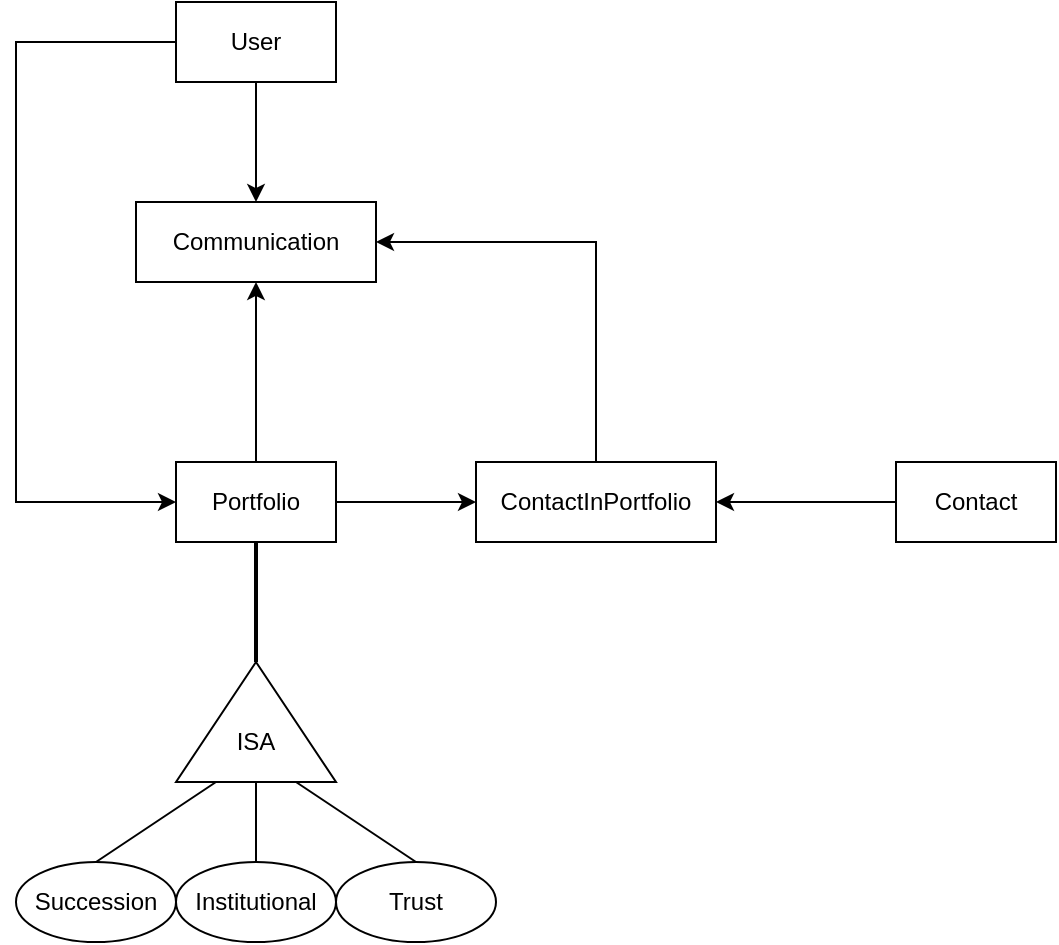 <mxfile version="14.7.6" type="device"><diagram id="VUYJGsG4ekRoTD-rVMn8" name="Page-1"><mxGraphModel dx="1426" dy="706" grid="1" gridSize="10" guides="1" tooltips="1" connect="1" arrows="1" fold="1" page="1" pageScale="1" pageWidth="850" pageHeight="1100" math="0" shadow="0"><root><mxCell id="0"/><mxCell id="1" parent="0"/><mxCell id="HgLdkd5NFd82Rre8Fred-3" style="edgeStyle=orthogonalEdgeStyle;rounded=0;orthogonalLoop=1;jettySize=auto;html=1;exitX=0.5;exitY=1;exitDx=0;exitDy=0;entryX=1;entryY=0.5;entryDx=0;entryDy=0;endArrow=none;endFill=0;strokeWidth=2;" edge="1" parent="1" source="HgLdkd5NFd82Rre8Fred-1" target="HgLdkd5NFd82Rre8Fred-2"><mxGeometry relative="1" as="geometry"/></mxCell><mxCell id="HgLdkd5NFd82Rre8Fred-15" style="edgeStyle=none;rounded=0;orthogonalLoop=1;jettySize=auto;html=1;exitX=1;exitY=0.5;exitDx=0;exitDy=0;entryX=0;entryY=0.5;entryDx=0;entryDy=0;endArrow=classic;endFill=1;strokeWidth=1;" edge="1" parent="1" source="HgLdkd5NFd82Rre8Fred-1" target="HgLdkd5NFd82Rre8Fred-14"><mxGeometry relative="1" as="geometry"/></mxCell><mxCell id="HgLdkd5NFd82Rre8Fred-17" style="edgeStyle=orthogonalEdgeStyle;rounded=0;orthogonalLoop=1;jettySize=auto;html=1;exitX=0.5;exitY=0;exitDx=0;exitDy=0;entryX=0.5;entryY=1;entryDx=0;entryDy=0;endArrow=classic;endFill=1;strokeWidth=1;" edge="1" parent="1" source="HgLdkd5NFd82Rre8Fred-1" target="HgLdkd5NFd82Rre8Fred-12"><mxGeometry relative="1" as="geometry"/></mxCell><mxCell id="HgLdkd5NFd82Rre8Fred-1" value="Portfolio" style="rounded=0;whiteSpace=wrap;html=1;" vertex="1" parent="1"><mxGeometry x="200" y="270" width="80" height="40" as="geometry"/></mxCell><mxCell id="HgLdkd5NFd82Rre8Fred-8" style="edgeStyle=orthogonalEdgeStyle;rounded=0;orthogonalLoop=1;jettySize=auto;html=1;exitX=0;exitY=0.5;exitDx=0;exitDy=0;entryX=0.5;entryY=0;entryDx=0;entryDy=0;endArrow=none;endFill=0;" edge="1" parent="1" source="HgLdkd5NFd82Rre8Fred-2" target="HgLdkd5NFd82Rre8Fred-6"><mxGeometry relative="1" as="geometry"/></mxCell><mxCell id="HgLdkd5NFd82Rre8Fred-9" style="rounded=0;orthogonalLoop=1;jettySize=auto;html=1;exitX=0;exitY=0.25;exitDx=0;exitDy=0;entryX=0.5;entryY=0;entryDx=0;entryDy=0;endArrow=none;endFill=0;" edge="1" parent="1" source="HgLdkd5NFd82Rre8Fred-2" target="HgLdkd5NFd82Rre8Fred-5"><mxGeometry relative="1" as="geometry"/></mxCell><mxCell id="HgLdkd5NFd82Rre8Fred-10" style="edgeStyle=none;rounded=0;orthogonalLoop=1;jettySize=auto;html=1;exitX=0;exitY=0.75;exitDx=0;exitDy=0;entryX=0.5;entryY=0;entryDx=0;entryDy=0;endArrow=none;endFill=0;" edge="1" parent="1" source="HgLdkd5NFd82Rre8Fred-2" target="HgLdkd5NFd82Rre8Fred-7"><mxGeometry relative="1" as="geometry"/></mxCell><mxCell id="HgLdkd5NFd82Rre8Fred-2" value="" style="triangle;whiteSpace=wrap;html=1;rotation=-90;" vertex="1" parent="1"><mxGeometry x="210" y="360" width="60" height="80" as="geometry"/></mxCell><mxCell id="HgLdkd5NFd82Rre8Fred-4" value="ISA" style="text;html=1;strokeColor=none;fillColor=none;align=center;verticalAlign=middle;whiteSpace=wrap;rounded=0;" vertex="1" parent="1"><mxGeometry x="220" y="400" width="40" height="20" as="geometry"/></mxCell><mxCell id="HgLdkd5NFd82Rre8Fred-5" value="Succession" style="ellipse;whiteSpace=wrap;html=1;" vertex="1" parent="1"><mxGeometry x="120" y="470" width="80" height="40" as="geometry"/></mxCell><mxCell id="HgLdkd5NFd82Rre8Fred-6" value="Institutional" style="ellipse;whiteSpace=wrap;html=1;" vertex="1" parent="1"><mxGeometry x="200" y="470" width="80" height="40" as="geometry"/></mxCell><mxCell id="HgLdkd5NFd82Rre8Fred-7" value="Trust" style="ellipse;whiteSpace=wrap;html=1;" vertex="1" parent="1"><mxGeometry x="280" y="470" width="80" height="40" as="geometry"/></mxCell><mxCell id="HgLdkd5NFd82Rre8Fred-16" style="edgeStyle=none;rounded=0;orthogonalLoop=1;jettySize=auto;html=1;exitX=0;exitY=0.5;exitDx=0;exitDy=0;entryX=1;entryY=0.5;entryDx=0;entryDy=0;endArrow=classic;endFill=1;strokeWidth=1;" edge="1" parent="1" source="HgLdkd5NFd82Rre8Fred-11" target="HgLdkd5NFd82Rre8Fred-14"><mxGeometry relative="1" as="geometry"/></mxCell><mxCell id="HgLdkd5NFd82Rre8Fred-11" value="Contact" style="rounded=0;whiteSpace=wrap;html=1;" vertex="1" parent="1"><mxGeometry x="560" y="270" width="80" height="40" as="geometry"/></mxCell><mxCell id="HgLdkd5NFd82Rre8Fred-12" value="Communication" style="rounded=0;whiteSpace=wrap;html=1;" vertex="1" parent="1"><mxGeometry x="180" y="140" width="120" height="40" as="geometry"/></mxCell><mxCell id="HgLdkd5NFd82Rre8Fred-18" style="edgeStyle=orthogonalEdgeStyle;rounded=0;orthogonalLoop=1;jettySize=auto;html=1;exitX=0.5;exitY=1;exitDx=0;exitDy=0;entryX=0.5;entryY=0;entryDx=0;entryDy=0;endArrow=classic;endFill=1;strokeWidth=1;" edge="1" parent="1" source="HgLdkd5NFd82Rre8Fred-13" target="HgLdkd5NFd82Rre8Fred-12"><mxGeometry relative="1" as="geometry"/></mxCell><mxCell id="HgLdkd5NFd82Rre8Fred-19" style="edgeStyle=orthogonalEdgeStyle;rounded=0;orthogonalLoop=1;jettySize=auto;html=1;exitX=0;exitY=0.5;exitDx=0;exitDy=0;entryX=0;entryY=0.5;entryDx=0;entryDy=0;endArrow=classic;endFill=1;strokeWidth=1;" edge="1" parent="1" source="HgLdkd5NFd82Rre8Fred-13" target="HgLdkd5NFd82Rre8Fred-1"><mxGeometry relative="1" as="geometry"><Array as="points"><mxPoint x="120" y="60"/><mxPoint x="120" y="290"/></Array></mxGeometry></mxCell><mxCell id="HgLdkd5NFd82Rre8Fred-13" value="User" style="rounded=0;whiteSpace=wrap;html=1;" vertex="1" parent="1"><mxGeometry x="200" y="40" width="80" height="40" as="geometry"/></mxCell><mxCell id="HgLdkd5NFd82Rre8Fred-23" style="edgeStyle=orthogonalEdgeStyle;rounded=0;orthogonalLoop=1;jettySize=auto;html=1;exitX=0.5;exitY=0;exitDx=0;exitDy=0;entryX=1;entryY=0.5;entryDx=0;entryDy=0;endArrow=classic;endFill=1;strokeWidth=1;" edge="1" parent="1" source="HgLdkd5NFd82Rre8Fred-14" target="HgLdkd5NFd82Rre8Fred-12"><mxGeometry relative="1" as="geometry"/></mxCell><mxCell id="HgLdkd5NFd82Rre8Fred-14" value="ContactInPortfolio" style="rounded=0;whiteSpace=wrap;html=1;" vertex="1" parent="1"><mxGeometry x="350" y="270" width="120" height="40" as="geometry"/></mxCell></root></mxGraphModel></diagram></mxfile>